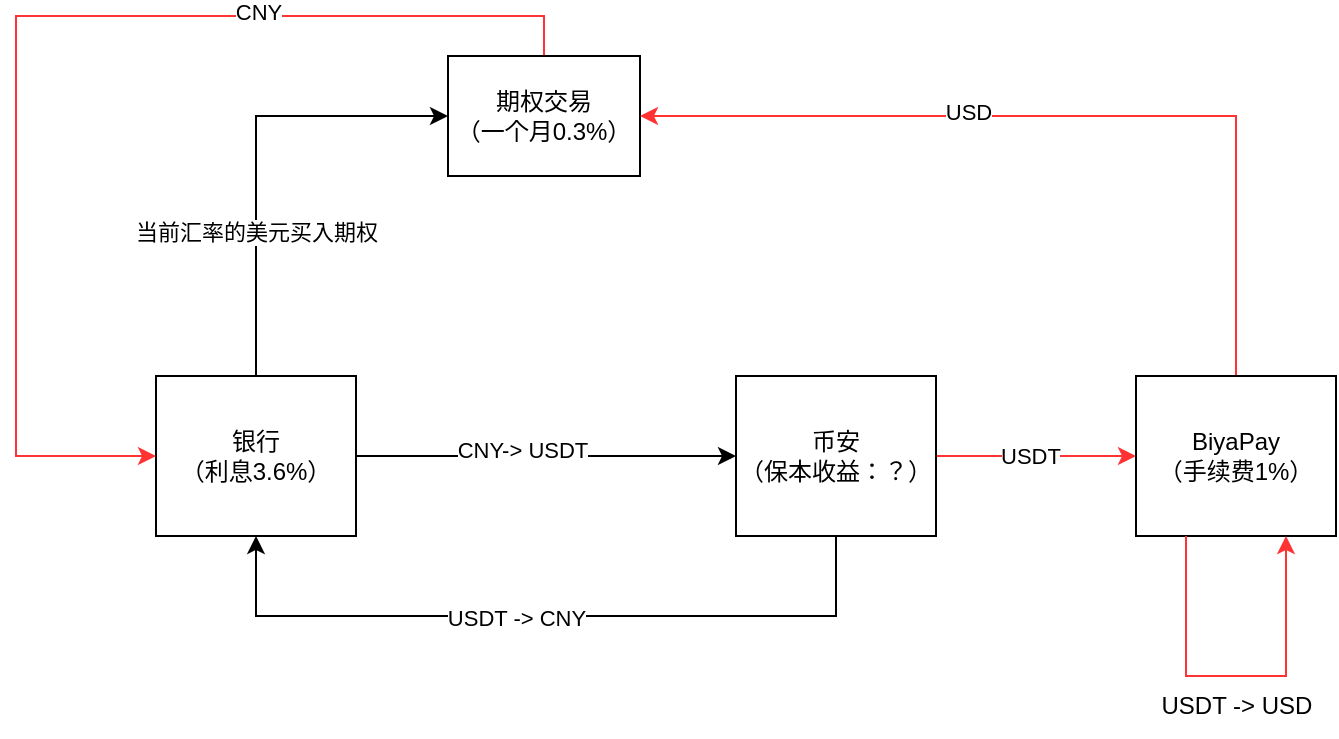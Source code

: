 <mxfile version="24.2.5" type="github">
  <diagram name="第 1 页" id="s1b3QEASk9ITVWUATHW5">
    <mxGraphModel dx="1016" dy="622" grid="1" gridSize="10" guides="1" tooltips="1" connect="1" arrows="1" fold="1" page="1" pageScale="1" pageWidth="827" pageHeight="1169" math="0" shadow="0">
      <root>
        <mxCell id="0" />
        <mxCell id="1" parent="0" />
        <mxCell id="CHOW1bHQRTc95OBNstNL-4" style="edgeStyle=orthogonalEdgeStyle;rounded=0;orthogonalLoop=1;jettySize=auto;html=1;exitX=1;exitY=0.5;exitDx=0;exitDy=0;entryX=0;entryY=0.5;entryDx=0;entryDy=0;" parent="1" source="CHOW1bHQRTc95OBNstNL-1" target="CHOW1bHQRTc95OBNstNL-5" edge="1">
          <mxGeometry relative="1" as="geometry">
            <mxPoint x="320" y="300" as="targetPoint" />
          </mxGeometry>
        </mxCell>
        <mxCell id="CHOW1bHQRTc95OBNstNL-6" value="CNY-&amp;gt; USDT" style="edgeLabel;html=1;align=center;verticalAlign=middle;resizable=0;points=[];" parent="CHOW1bHQRTc95OBNstNL-4" vertex="1" connectable="0">
          <mxGeometry x="-0.126" y="3" relative="1" as="geometry">
            <mxPoint as="offset" />
          </mxGeometry>
        </mxCell>
        <mxCell id="CHOW1bHQRTc95OBNstNL-13" style="edgeStyle=orthogonalEdgeStyle;rounded=0;orthogonalLoop=1;jettySize=auto;html=1;exitX=0.5;exitY=0;exitDx=0;exitDy=0;entryX=0;entryY=0.5;entryDx=0;entryDy=0;" parent="1" source="CHOW1bHQRTc95OBNstNL-1" target="CHOW1bHQRTc95OBNstNL-12" edge="1">
          <mxGeometry relative="1" as="geometry" />
        </mxCell>
        <mxCell id="CHOW1bHQRTc95OBNstNL-14" value="当前汇率的美元买入期权" style="edgeLabel;html=1;align=center;verticalAlign=middle;resizable=0;points=[];" parent="CHOW1bHQRTc95OBNstNL-13" vertex="1" connectable="0">
          <mxGeometry x="-0.215" y="1" relative="1" as="geometry">
            <mxPoint x="1" y="16" as="offset" />
          </mxGeometry>
        </mxCell>
        <mxCell id="CHOW1bHQRTc95OBNstNL-1" value="银行&lt;div&gt;（利息3.6%）&lt;/div&gt;" style="rounded=0;whiteSpace=wrap;html=1;" parent="1" vertex="1">
          <mxGeometry x="140" y="260" width="100" height="80" as="geometry" />
        </mxCell>
        <mxCell id="CHOW1bHQRTc95OBNstNL-9" style="edgeStyle=orthogonalEdgeStyle;rounded=0;orthogonalLoop=1;jettySize=auto;html=1;exitX=0.5;exitY=1;exitDx=0;exitDy=0;entryX=0.5;entryY=1;entryDx=0;entryDy=0;" parent="1" source="CHOW1bHQRTc95OBNstNL-5" target="CHOW1bHQRTc95OBNstNL-1" edge="1">
          <mxGeometry relative="1" as="geometry">
            <Array as="points">
              <mxPoint x="480" y="380" />
              <mxPoint x="190" y="380" />
            </Array>
          </mxGeometry>
        </mxCell>
        <mxCell id="CHOW1bHQRTc95OBNstNL-10" value="USDT -&amp;gt; CNY" style="edgeLabel;html=1;align=center;verticalAlign=middle;resizable=0;points=[];" parent="CHOW1bHQRTc95OBNstNL-9" vertex="1" connectable="0">
          <mxGeometry x="0.141" y="1" relative="1" as="geometry">
            <mxPoint x="11" as="offset" />
          </mxGeometry>
        </mxCell>
        <mxCell id="CHOW1bHQRTc95OBNstNL-16" style="edgeStyle=orthogonalEdgeStyle;rounded=0;orthogonalLoop=1;jettySize=auto;html=1;exitX=1;exitY=0.5;exitDx=0;exitDy=0;entryX=0;entryY=0.5;entryDx=0;entryDy=0;strokeColor=#FF3333;" parent="1" source="CHOW1bHQRTc95OBNstNL-5" target="CHOW1bHQRTc95OBNstNL-15" edge="1">
          <mxGeometry relative="1" as="geometry" />
        </mxCell>
        <mxCell id="CHOW1bHQRTc95OBNstNL-30" value="USDT" style="edgeLabel;html=1;align=center;verticalAlign=middle;resizable=0;points=[];" parent="CHOW1bHQRTc95OBNstNL-16" vertex="1" connectable="0">
          <mxGeometry x="-0.06" y="-3" relative="1" as="geometry">
            <mxPoint y="-3" as="offset" />
          </mxGeometry>
        </mxCell>
        <mxCell id="CHOW1bHQRTc95OBNstNL-5" value="币安&lt;div&gt;（保本收益：？）&lt;/div&gt;" style="rounded=0;whiteSpace=wrap;html=1;" parent="1" vertex="1">
          <mxGeometry x="430" y="260" width="100" height="80" as="geometry" />
        </mxCell>
        <mxCell id="CHOW1bHQRTc95OBNstNL-31" style="edgeStyle=orthogonalEdgeStyle;rounded=0;orthogonalLoop=1;jettySize=auto;html=1;exitX=0.5;exitY=0;exitDx=0;exitDy=0;entryX=0;entryY=0.5;entryDx=0;entryDy=0;strokeColor=#FF3333;" parent="1" source="CHOW1bHQRTc95OBNstNL-12" target="CHOW1bHQRTc95OBNstNL-1" edge="1">
          <mxGeometry relative="1" as="geometry">
            <Array as="points">
              <mxPoint x="334" y="80" />
              <mxPoint x="70" y="80" />
              <mxPoint x="70" y="300" />
            </Array>
          </mxGeometry>
        </mxCell>
        <mxCell id="CHOW1bHQRTc95OBNstNL-32" value="CNY" style="edgeLabel;html=1;align=center;verticalAlign=middle;resizable=0;points=[];" parent="CHOW1bHQRTc95OBNstNL-31" vertex="1" connectable="0">
          <mxGeometry x="-0.43" y="-2" relative="1" as="geometry">
            <mxPoint as="offset" />
          </mxGeometry>
        </mxCell>
        <mxCell id="CHOW1bHQRTc95OBNstNL-12" value="期权交易&lt;div&gt;（一个月0.3%）&lt;/div&gt;" style="rounded=0;whiteSpace=wrap;html=1;" parent="1" vertex="1">
          <mxGeometry x="286" y="100" width="96" height="60" as="geometry" />
        </mxCell>
        <mxCell id="CHOW1bHQRTc95OBNstNL-28" style="edgeStyle=orthogonalEdgeStyle;rounded=0;orthogonalLoop=1;jettySize=auto;html=1;exitX=0.5;exitY=0;exitDx=0;exitDy=0;entryX=1;entryY=0.5;entryDx=0;entryDy=0;strokeColor=#FF3333;" parent="1" source="CHOW1bHQRTc95OBNstNL-15" target="CHOW1bHQRTc95OBNstNL-12" edge="1">
          <mxGeometry relative="1" as="geometry" />
        </mxCell>
        <mxCell id="CHOW1bHQRTc95OBNstNL-29" value="USD" style="edgeLabel;html=1;align=center;verticalAlign=middle;resizable=0;points=[];" parent="CHOW1bHQRTc95OBNstNL-28" vertex="1" connectable="0">
          <mxGeometry x="0.234" y="-2" relative="1" as="geometry">
            <mxPoint as="offset" />
          </mxGeometry>
        </mxCell>
        <mxCell id="CHOW1bHQRTc95OBNstNL-15" value="BiyaPay&lt;div&gt;（手续费1%）&lt;/div&gt;" style="rounded=0;whiteSpace=wrap;html=1;" parent="1" vertex="1">
          <mxGeometry x="630" y="260" width="100" height="80" as="geometry" />
        </mxCell>
        <mxCell id="CHOW1bHQRTc95OBNstNL-24" value="USDT -&amp;gt; USD" style="text;html=1;align=center;verticalAlign=middle;resizable=0;points=[];autosize=1;strokeColor=none;fillColor=none;" parent="1" vertex="1">
          <mxGeometry x="630" y="410" width="100" height="30" as="geometry" />
        </mxCell>
        <mxCell id="CHOW1bHQRTc95OBNstNL-27" style="edgeStyle=orthogonalEdgeStyle;rounded=0;orthogonalLoop=1;jettySize=auto;html=1;exitX=0.25;exitY=1;exitDx=0;exitDy=0;entryX=0.75;entryY=1;entryDx=0;entryDy=0;strokeColor=#FF3333;" parent="1" source="CHOW1bHQRTc95OBNstNL-15" target="CHOW1bHQRTc95OBNstNL-15" edge="1">
          <mxGeometry relative="1" as="geometry">
            <Array as="points">
              <mxPoint x="655" y="410" />
              <mxPoint x="705" y="410" />
            </Array>
          </mxGeometry>
        </mxCell>
      </root>
    </mxGraphModel>
  </diagram>
</mxfile>
